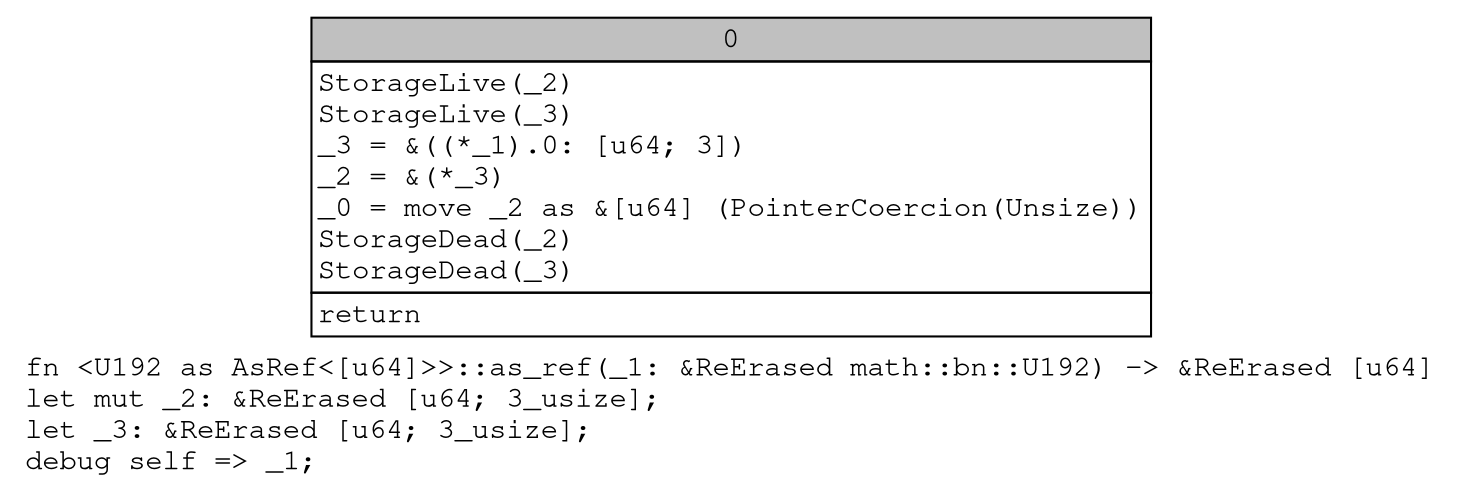 digraph Mir_0_14461 {
    graph [fontname="Courier, monospace"];
    node [fontname="Courier, monospace"];
    edge [fontname="Courier, monospace"];
    label=<fn &lt;U192 as AsRef&lt;[u64]&gt;&gt;::as_ref(_1: &amp;ReErased math::bn::U192) -&gt; &amp;ReErased [u64]<br align="left"/>let mut _2: &amp;ReErased [u64; 3_usize];<br align="left"/>let _3: &amp;ReErased [u64; 3_usize];<br align="left"/>debug self =&gt; _1;<br align="left"/>>;
    bb0__0_14461 [shape="none", label=<<table border="0" cellborder="1" cellspacing="0"><tr><td bgcolor="gray" align="center" colspan="1">0</td></tr><tr><td align="left" balign="left">StorageLive(_2)<br/>StorageLive(_3)<br/>_3 = &amp;((*_1).0: [u64; 3])<br/>_2 = &amp;(*_3)<br/>_0 = move _2 as &amp;[u64] (PointerCoercion(Unsize))<br/>StorageDead(_2)<br/>StorageDead(_3)<br/></td></tr><tr><td align="left">return</td></tr></table>>];
}
